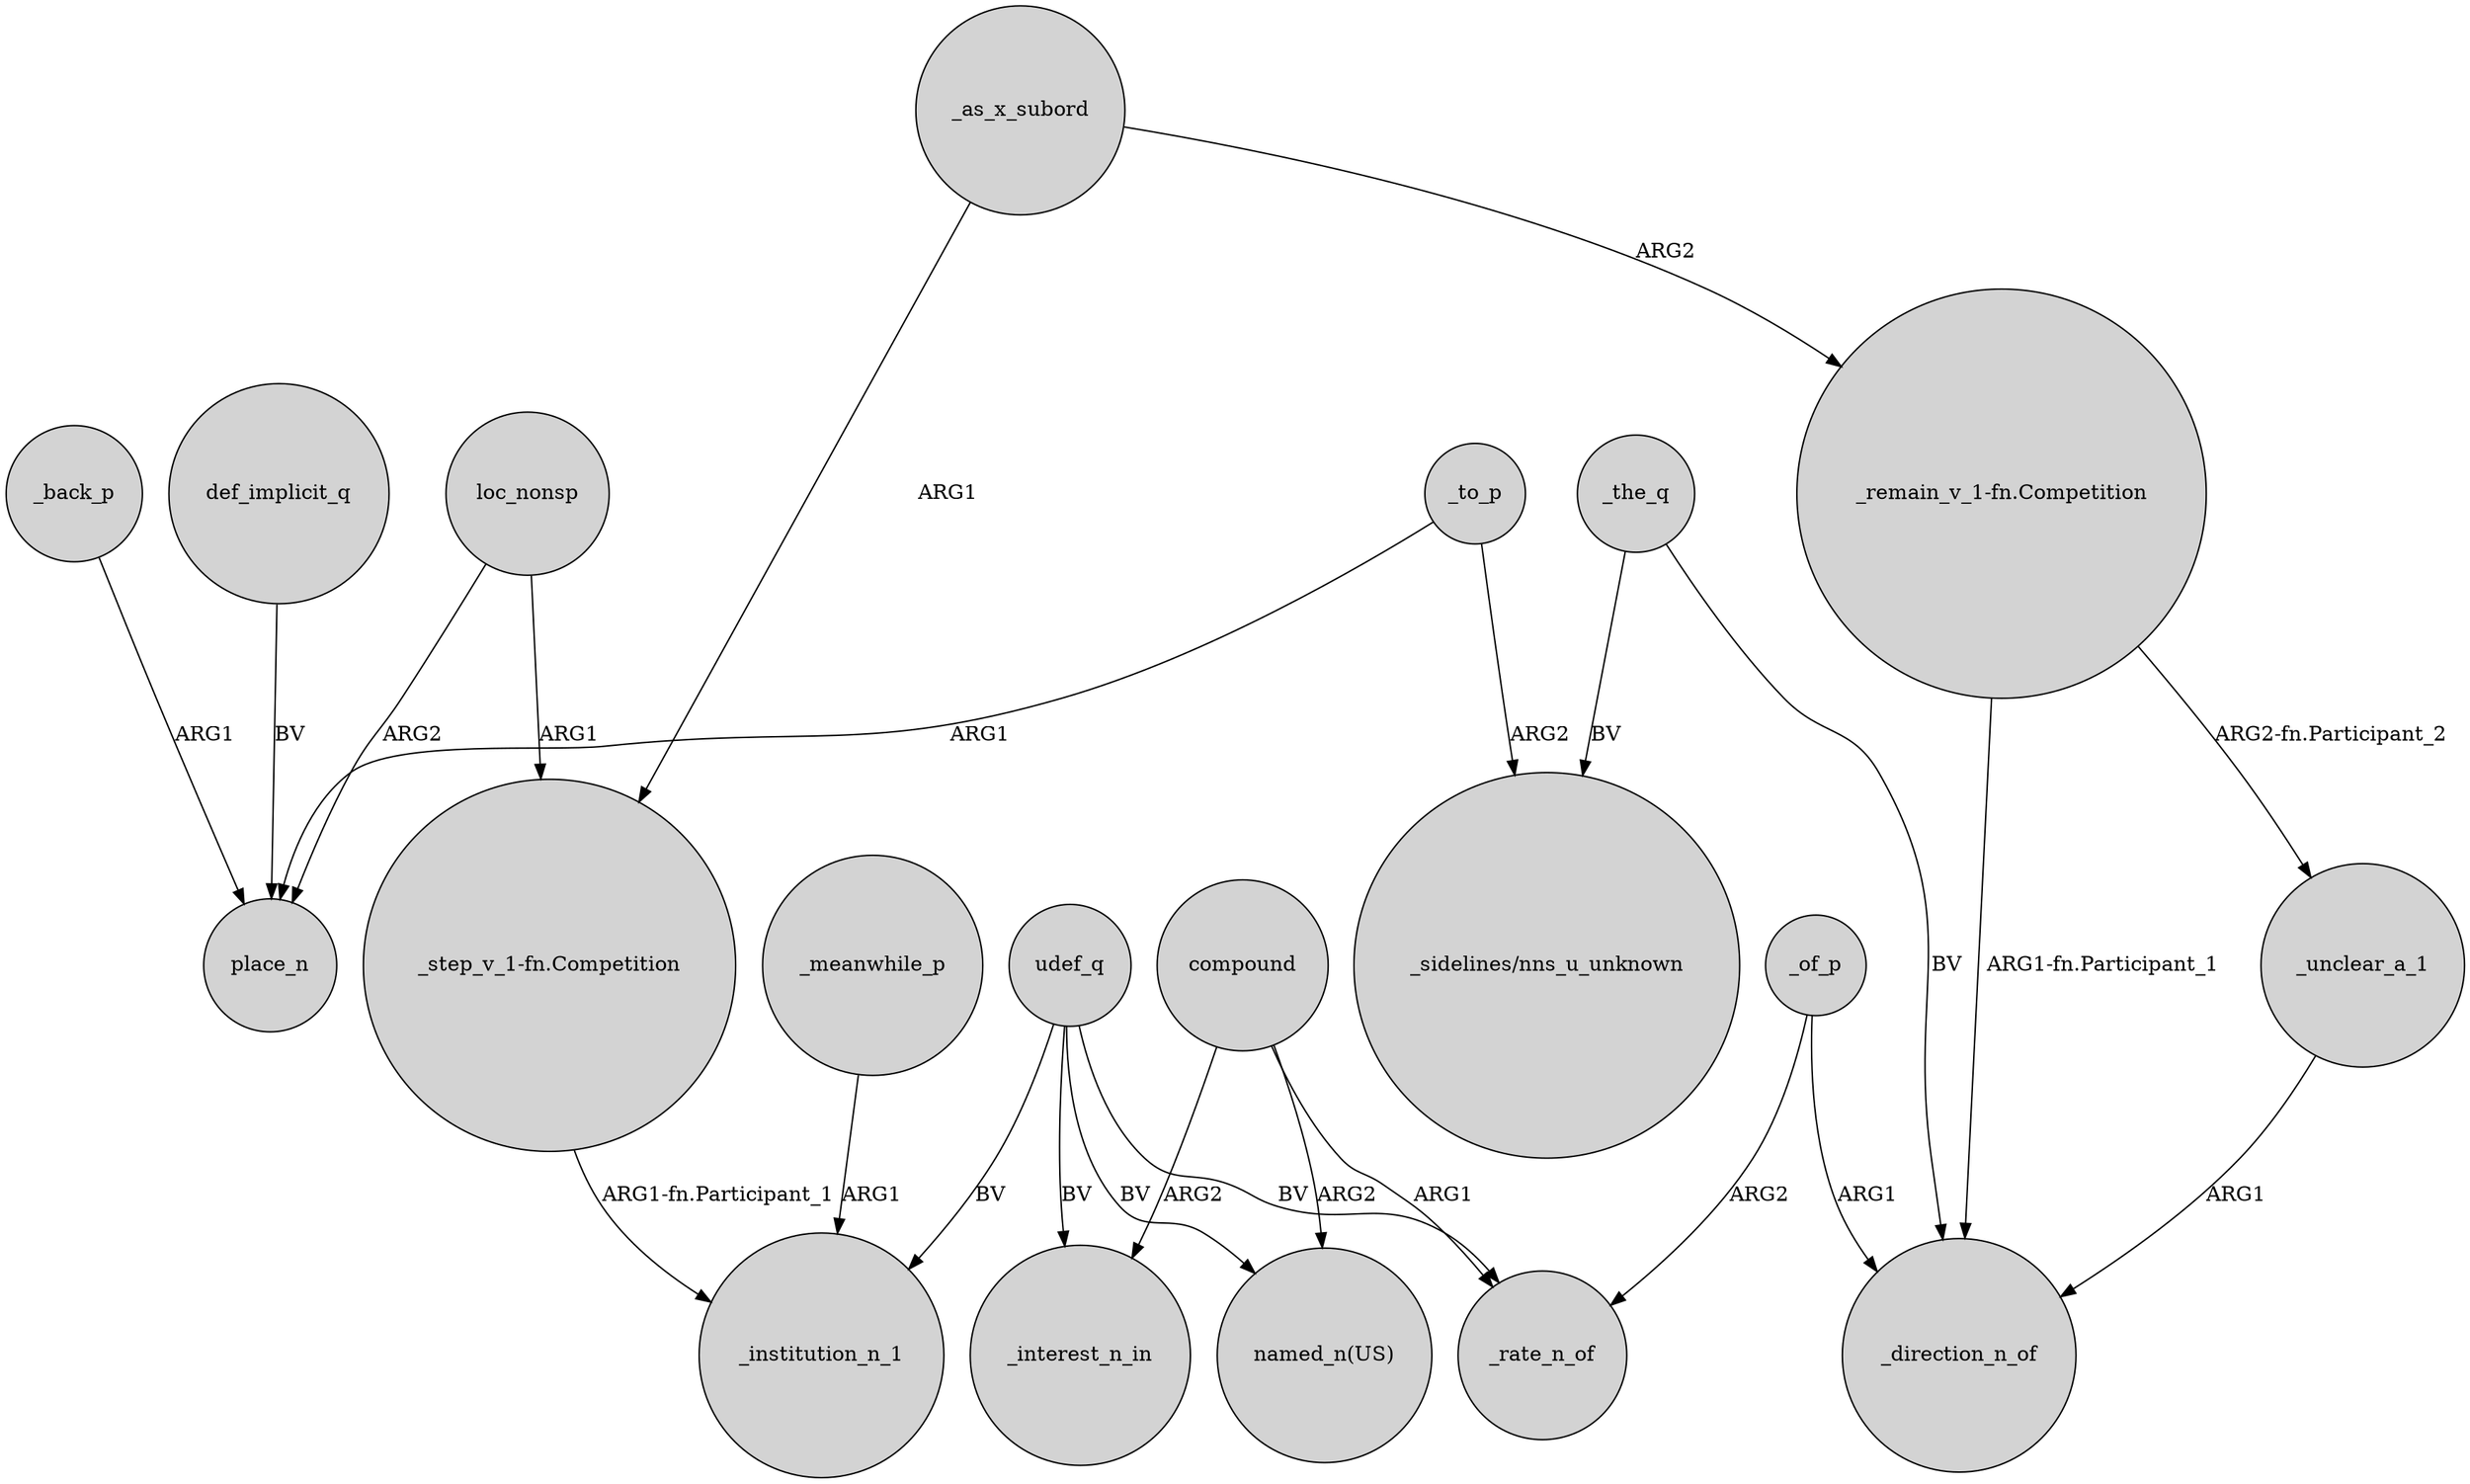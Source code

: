 digraph {
	node [shape=circle style=filled]
	def_implicit_q -> place_n [label=BV]
	_of_p -> _rate_n_of [label=ARG2]
	"_remain_v_1-fn.Competition" -> _unclear_a_1 [label="ARG2-fn.Participant_2"]
	"_step_v_1-fn.Competition" -> _institution_n_1 [label="ARG1-fn.Participant_1"]
	_the_q -> _direction_n_of [label=BV]
	compound -> _rate_n_of [label=ARG1]
	udef_q -> _rate_n_of [label=BV]
	_unclear_a_1 -> _direction_n_of [label=ARG1]
	_as_x_subord -> "_step_v_1-fn.Competition" [label=ARG1]
	loc_nonsp -> "_step_v_1-fn.Competition" [label=ARG1]
	_the_q -> "_sidelines/nns_u_unknown" [label=BV]
	_back_p -> place_n [label=ARG1]
	"_remain_v_1-fn.Competition" -> _direction_n_of [label="ARG1-fn.Participant_1"]
	_to_p -> place_n [label=ARG1]
	_meanwhile_p -> _institution_n_1 [label=ARG1]
	udef_q -> _institution_n_1 [label=BV]
	loc_nonsp -> place_n [label=ARG2]
	udef_q -> _interest_n_in [label=BV]
	_as_x_subord -> "_remain_v_1-fn.Competition" [label=ARG2]
	compound -> "named_n(US)" [label=ARG2]
	udef_q -> "named_n(US)" [label=BV]
	_to_p -> "_sidelines/nns_u_unknown" [label=ARG2]
	compound -> _interest_n_in [label=ARG2]
	_of_p -> _direction_n_of [label=ARG1]
}
